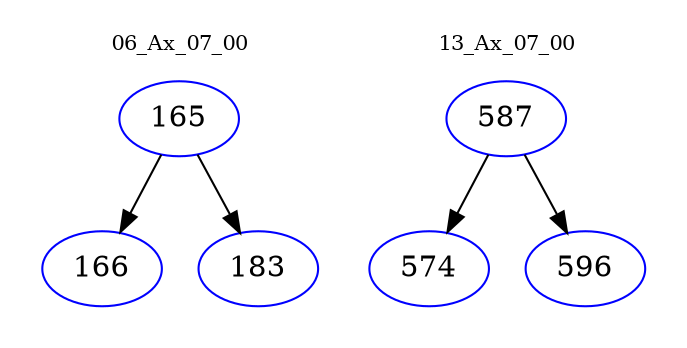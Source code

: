 digraph{
subgraph cluster_0 {
color = white
label = "06_Ax_07_00";
fontsize=10;
T0_165 [label="165", color="blue"]
T0_165 -> T0_166 [color="black"]
T0_166 [label="166", color="blue"]
T0_165 -> T0_183 [color="black"]
T0_183 [label="183", color="blue"]
}
subgraph cluster_1 {
color = white
label = "13_Ax_07_00";
fontsize=10;
T1_587 [label="587", color="blue"]
T1_587 -> T1_574 [color="black"]
T1_574 [label="574", color="blue"]
T1_587 -> T1_596 [color="black"]
T1_596 [label="596", color="blue"]
}
}
